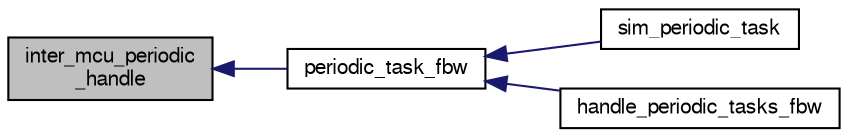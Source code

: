 digraph "inter_mcu_periodic_handle"
{
  edge [fontname="FreeSans",fontsize="10",labelfontname="FreeSans",labelfontsize="10"];
  node [fontname="FreeSans",fontsize="10",shape=record];
  rankdir="LR";
  Node1 [label="inter_mcu_periodic\l_handle",height=0.2,width=0.4,color="black", fillcolor="grey75", style="filled", fontcolor="black"];
  Node1 -> Node2 [dir="back",color="midnightblue",fontsize="10",style="solid",fontname="FreeSans"];
  Node2 [label="periodic_task_fbw",height=0.2,width=0.4,color="black", fillcolor="white", style="filled",URL="$fixedwing_2main__fbw_8h.html#a02fb7014646db38d7d3bca6a12719f15"];
  Node2 -> Node3 [dir="back",color="midnightblue",fontsize="10",style="solid",fontname="FreeSans"];
  Node3 [label="sim_periodic_task",height=0.2,width=0.4,color="black", fillcolor="white", style="filled",URL="$sim__ap_8c.html#a4f982dacbb35ccfc3e0fcaa64156a2a0"];
  Node2 -> Node4 [dir="back",color="midnightblue",fontsize="10",style="solid",fontname="FreeSans"];
  Node4 [label="handle_periodic_tasks_fbw",height=0.2,width=0.4,color="black", fillcolor="white", style="filled",URL="$fixedwing_2main__fbw_8h.html#acde595dfd297c51b2737fcb70a2f8fd2"];
}
